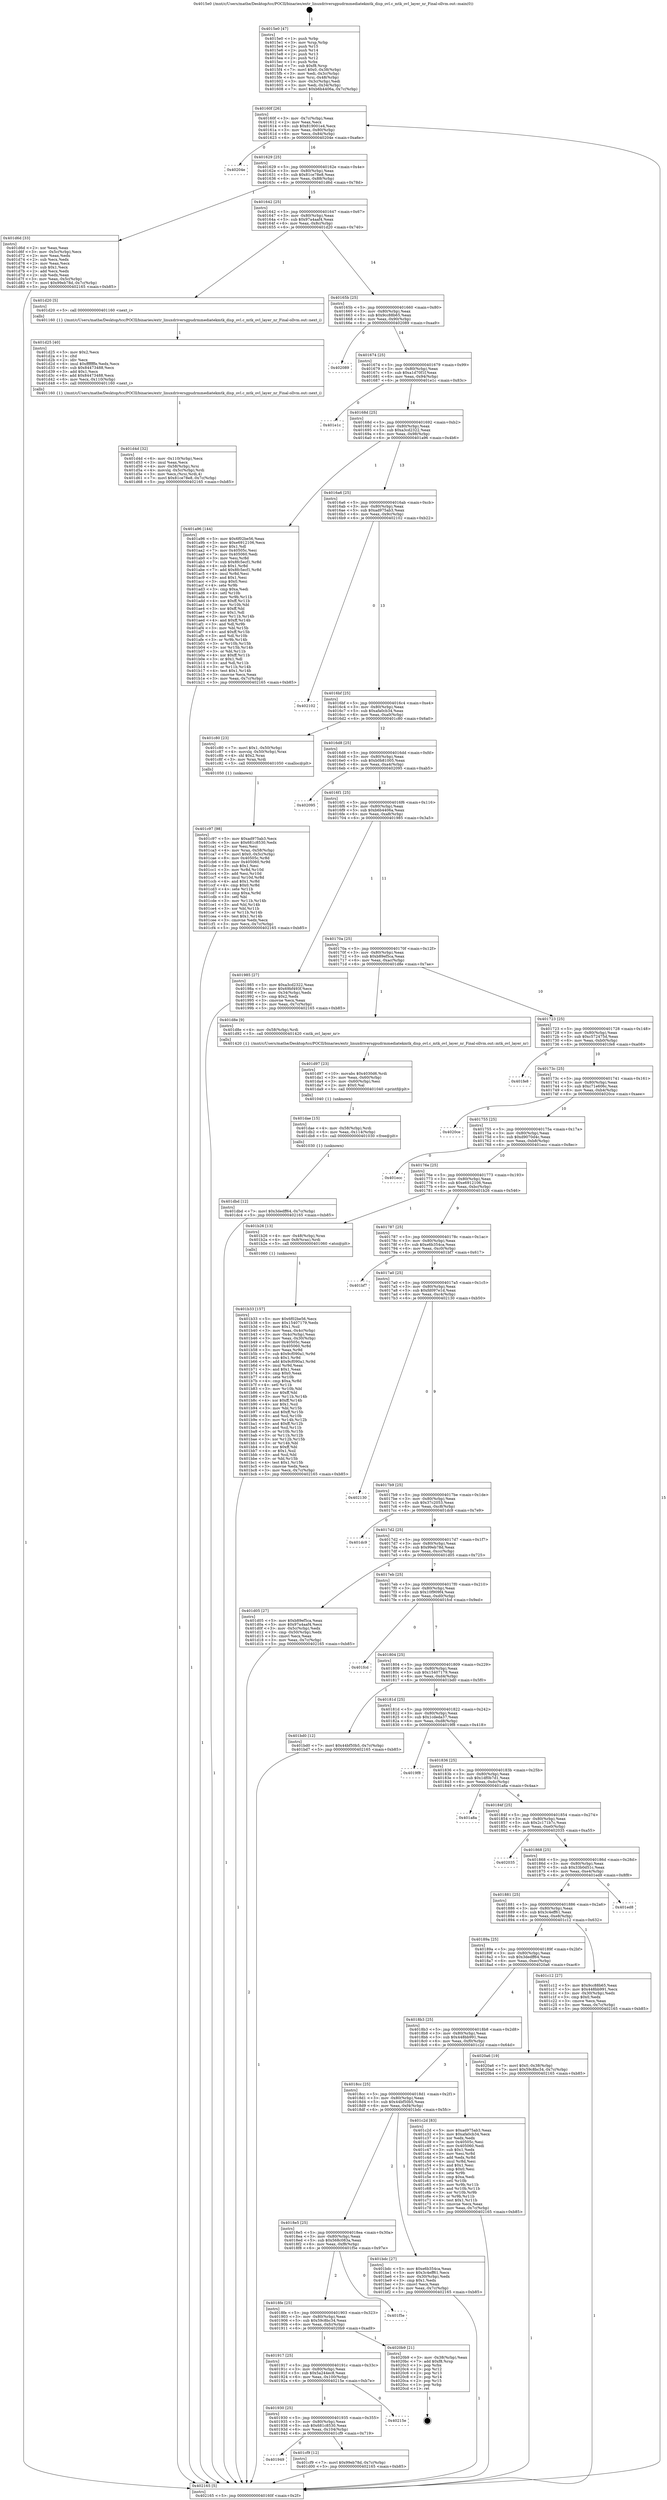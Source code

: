 digraph "0x4015e0" {
  label = "0x4015e0 (/mnt/c/Users/mathe/Desktop/tcc/POCII/binaries/extr_linuxdriversgpudrmmediatekmtk_disp_ovl.c_mtk_ovl_layer_nr_Final-ollvm.out::main(0))"
  labelloc = "t"
  node[shape=record]

  Entry [label="",width=0.3,height=0.3,shape=circle,fillcolor=black,style=filled]
  "0x40160f" [label="{
     0x40160f [26]\l
     | [instrs]\l
     &nbsp;&nbsp;0x40160f \<+3\>: mov -0x7c(%rbp),%eax\l
     &nbsp;&nbsp;0x401612 \<+2\>: mov %eax,%ecx\l
     &nbsp;&nbsp;0x401614 \<+6\>: sub $0x819001e4,%ecx\l
     &nbsp;&nbsp;0x40161a \<+3\>: mov %eax,-0x80(%rbp)\l
     &nbsp;&nbsp;0x40161d \<+6\>: mov %ecx,-0x84(%rbp)\l
     &nbsp;&nbsp;0x401623 \<+6\>: je 000000000040204e \<main+0xa6e\>\l
  }"]
  "0x40204e" [label="{
     0x40204e\l
  }", style=dashed]
  "0x401629" [label="{
     0x401629 [25]\l
     | [instrs]\l
     &nbsp;&nbsp;0x401629 \<+5\>: jmp 000000000040162e \<main+0x4e\>\l
     &nbsp;&nbsp;0x40162e \<+3\>: mov -0x80(%rbp),%eax\l
     &nbsp;&nbsp;0x401631 \<+5\>: sub $0x81ce78e8,%eax\l
     &nbsp;&nbsp;0x401636 \<+6\>: mov %eax,-0x88(%rbp)\l
     &nbsp;&nbsp;0x40163c \<+6\>: je 0000000000401d6d \<main+0x78d\>\l
  }"]
  Exit [label="",width=0.3,height=0.3,shape=circle,fillcolor=black,style=filled,peripheries=2]
  "0x401d6d" [label="{
     0x401d6d [33]\l
     | [instrs]\l
     &nbsp;&nbsp;0x401d6d \<+2\>: xor %eax,%eax\l
     &nbsp;&nbsp;0x401d6f \<+3\>: mov -0x5c(%rbp),%ecx\l
     &nbsp;&nbsp;0x401d72 \<+2\>: mov %eax,%edx\l
     &nbsp;&nbsp;0x401d74 \<+2\>: sub %ecx,%edx\l
     &nbsp;&nbsp;0x401d76 \<+2\>: mov %eax,%ecx\l
     &nbsp;&nbsp;0x401d78 \<+3\>: sub $0x1,%ecx\l
     &nbsp;&nbsp;0x401d7b \<+2\>: add %ecx,%edx\l
     &nbsp;&nbsp;0x401d7d \<+2\>: sub %edx,%eax\l
     &nbsp;&nbsp;0x401d7f \<+3\>: mov %eax,-0x5c(%rbp)\l
     &nbsp;&nbsp;0x401d82 \<+7\>: movl $0x99eb78d,-0x7c(%rbp)\l
     &nbsp;&nbsp;0x401d89 \<+5\>: jmp 0000000000402165 \<main+0xb85\>\l
  }"]
  "0x401642" [label="{
     0x401642 [25]\l
     | [instrs]\l
     &nbsp;&nbsp;0x401642 \<+5\>: jmp 0000000000401647 \<main+0x67\>\l
     &nbsp;&nbsp;0x401647 \<+3\>: mov -0x80(%rbp),%eax\l
     &nbsp;&nbsp;0x40164a \<+5\>: sub $0x97a4aaf4,%eax\l
     &nbsp;&nbsp;0x40164f \<+6\>: mov %eax,-0x8c(%rbp)\l
     &nbsp;&nbsp;0x401655 \<+6\>: je 0000000000401d20 \<main+0x740\>\l
  }"]
  "0x401dbd" [label="{
     0x401dbd [12]\l
     | [instrs]\l
     &nbsp;&nbsp;0x401dbd \<+7\>: movl $0x3dedff64,-0x7c(%rbp)\l
     &nbsp;&nbsp;0x401dc4 \<+5\>: jmp 0000000000402165 \<main+0xb85\>\l
  }"]
  "0x401d20" [label="{
     0x401d20 [5]\l
     | [instrs]\l
     &nbsp;&nbsp;0x401d20 \<+5\>: call 0000000000401160 \<next_i\>\l
     | [calls]\l
     &nbsp;&nbsp;0x401160 \{1\} (/mnt/c/Users/mathe/Desktop/tcc/POCII/binaries/extr_linuxdriversgpudrmmediatekmtk_disp_ovl.c_mtk_ovl_layer_nr_Final-ollvm.out::next_i)\l
  }"]
  "0x40165b" [label="{
     0x40165b [25]\l
     | [instrs]\l
     &nbsp;&nbsp;0x40165b \<+5\>: jmp 0000000000401660 \<main+0x80\>\l
     &nbsp;&nbsp;0x401660 \<+3\>: mov -0x80(%rbp),%eax\l
     &nbsp;&nbsp;0x401663 \<+5\>: sub $0x9cc88b65,%eax\l
     &nbsp;&nbsp;0x401668 \<+6\>: mov %eax,-0x90(%rbp)\l
     &nbsp;&nbsp;0x40166e \<+6\>: je 0000000000402089 \<main+0xaa9\>\l
  }"]
  "0x401dae" [label="{
     0x401dae [15]\l
     | [instrs]\l
     &nbsp;&nbsp;0x401dae \<+4\>: mov -0x58(%rbp),%rdi\l
     &nbsp;&nbsp;0x401db2 \<+6\>: mov %eax,-0x114(%rbp)\l
     &nbsp;&nbsp;0x401db8 \<+5\>: call 0000000000401030 \<free@plt\>\l
     | [calls]\l
     &nbsp;&nbsp;0x401030 \{1\} (unknown)\l
  }"]
  "0x402089" [label="{
     0x402089\l
  }", style=dashed]
  "0x401674" [label="{
     0x401674 [25]\l
     | [instrs]\l
     &nbsp;&nbsp;0x401674 \<+5\>: jmp 0000000000401679 \<main+0x99\>\l
     &nbsp;&nbsp;0x401679 \<+3\>: mov -0x80(%rbp),%eax\l
     &nbsp;&nbsp;0x40167c \<+5\>: sub $0xa1d70f1f,%eax\l
     &nbsp;&nbsp;0x401681 \<+6\>: mov %eax,-0x94(%rbp)\l
     &nbsp;&nbsp;0x401687 \<+6\>: je 0000000000401e1c \<main+0x83c\>\l
  }"]
  "0x401d97" [label="{
     0x401d97 [23]\l
     | [instrs]\l
     &nbsp;&nbsp;0x401d97 \<+10\>: movabs $0x4030d6,%rdi\l
     &nbsp;&nbsp;0x401da1 \<+3\>: mov %eax,-0x60(%rbp)\l
     &nbsp;&nbsp;0x401da4 \<+3\>: mov -0x60(%rbp),%esi\l
     &nbsp;&nbsp;0x401da7 \<+2\>: mov $0x0,%al\l
     &nbsp;&nbsp;0x401da9 \<+5\>: call 0000000000401040 \<printf@plt\>\l
     | [calls]\l
     &nbsp;&nbsp;0x401040 \{1\} (unknown)\l
  }"]
  "0x401e1c" [label="{
     0x401e1c\l
  }", style=dashed]
  "0x40168d" [label="{
     0x40168d [25]\l
     | [instrs]\l
     &nbsp;&nbsp;0x40168d \<+5\>: jmp 0000000000401692 \<main+0xb2\>\l
     &nbsp;&nbsp;0x401692 \<+3\>: mov -0x80(%rbp),%eax\l
     &nbsp;&nbsp;0x401695 \<+5\>: sub $0xa3cd2322,%eax\l
     &nbsp;&nbsp;0x40169a \<+6\>: mov %eax,-0x98(%rbp)\l
     &nbsp;&nbsp;0x4016a0 \<+6\>: je 0000000000401a96 \<main+0x4b6\>\l
  }"]
  "0x401d4d" [label="{
     0x401d4d [32]\l
     | [instrs]\l
     &nbsp;&nbsp;0x401d4d \<+6\>: mov -0x110(%rbp),%ecx\l
     &nbsp;&nbsp;0x401d53 \<+3\>: imul %eax,%ecx\l
     &nbsp;&nbsp;0x401d56 \<+4\>: mov -0x58(%rbp),%rsi\l
     &nbsp;&nbsp;0x401d5a \<+4\>: movslq -0x5c(%rbp),%rdi\l
     &nbsp;&nbsp;0x401d5e \<+3\>: mov %ecx,(%rsi,%rdi,4)\l
     &nbsp;&nbsp;0x401d61 \<+7\>: movl $0x81ce78e8,-0x7c(%rbp)\l
     &nbsp;&nbsp;0x401d68 \<+5\>: jmp 0000000000402165 \<main+0xb85\>\l
  }"]
  "0x401a96" [label="{
     0x401a96 [144]\l
     | [instrs]\l
     &nbsp;&nbsp;0x401a96 \<+5\>: mov $0x6f02be56,%eax\l
     &nbsp;&nbsp;0x401a9b \<+5\>: mov $0xe6912106,%ecx\l
     &nbsp;&nbsp;0x401aa0 \<+2\>: mov $0x1,%dl\l
     &nbsp;&nbsp;0x401aa2 \<+7\>: mov 0x40505c,%esi\l
     &nbsp;&nbsp;0x401aa9 \<+7\>: mov 0x405060,%edi\l
     &nbsp;&nbsp;0x401ab0 \<+3\>: mov %esi,%r8d\l
     &nbsp;&nbsp;0x401ab3 \<+7\>: sub $0x8fc5ecf1,%r8d\l
     &nbsp;&nbsp;0x401aba \<+4\>: sub $0x1,%r8d\l
     &nbsp;&nbsp;0x401abe \<+7\>: add $0x8fc5ecf1,%r8d\l
     &nbsp;&nbsp;0x401ac5 \<+4\>: imul %r8d,%esi\l
     &nbsp;&nbsp;0x401ac9 \<+3\>: and $0x1,%esi\l
     &nbsp;&nbsp;0x401acc \<+3\>: cmp $0x0,%esi\l
     &nbsp;&nbsp;0x401acf \<+4\>: sete %r9b\l
     &nbsp;&nbsp;0x401ad3 \<+3\>: cmp $0xa,%edi\l
     &nbsp;&nbsp;0x401ad6 \<+4\>: setl %r10b\l
     &nbsp;&nbsp;0x401ada \<+3\>: mov %r9b,%r11b\l
     &nbsp;&nbsp;0x401add \<+4\>: xor $0xff,%r11b\l
     &nbsp;&nbsp;0x401ae1 \<+3\>: mov %r10b,%bl\l
     &nbsp;&nbsp;0x401ae4 \<+3\>: xor $0xff,%bl\l
     &nbsp;&nbsp;0x401ae7 \<+3\>: xor $0x1,%dl\l
     &nbsp;&nbsp;0x401aea \<+3\>: mov %r11b,%r14b\l
     &nbsp;&nbsp;0x401aed \<+4\>: and $0xff,%r14b\l
     &nbsp;&nbsp;0x401af1 \<+3\>: and %dl,%r9b\l
     &nbsp;&nbsp;0x401af4 \<+3\>: mov %bl,%r15b\l
     &nbsp;&nbsp;0x401af7 \<+4\>: and $0xff,%r15b\l
     &nbsp;&nbsp;0x401afb \<+3\>: and %dl,%r10b\l
     &nbsp;&nbsp;0x401afe \<+3\>: or %r9b,%r14b\l
     &nbsp;&nbsp;0x401b01 \<+3\>: or %r10b,%r15b\l
     &nbsp;&nbsp;0x401b04 \<+3\>: xor %r15b,%r14b\l
     &nbsp;&nbsp;0x401b07 \<+3\>: or %bl,%r11b\l
     &nbsp;&nbsp;0x401b0a \<+4\>: xor $0xff,%r11b\l
     &nbsp;&nbsp;0x401b0e \<+3\>: or $0x1,%dl\l
     &nbsp;&nbsp;0x401b11 \<+3\>: and %dl,%r11b\l
     &nbsp;&nbsp;0x401b14 \<+3\>: or %r11b,%r14b\l
     &nbsp;&nbsp;0x401b17 \<+4\>: test $0x1,%r14b\l
     &nbsp;&nbsp;0x401b1b \<+3\>: cmovne %ecx,%eax\l
     &nbsp;&nbsp;0x401b1e \<+3\>: mov %eax,-0x7c(%rbp)\l
     &nbsp;&nbsp;0x401b21 \<+5\>: jmp 0000000000402165 \<main+0xb85\>\l
  }"]
  "0x4016a6" [label="{
     0x4016a6 [25]\l
     | [instrs]\l
     &nbsp;&nbsp;0x4016a6 \<+5\>: jmp 00000000004016ab \<main+0xcb\>\l
     &nbsp;&nbsp;0x4016ab \<+3\>: mov -0x80(%rbp),%eax\l
     &nbsp;&nbsp;0x4016ae \<+5\>: sub $0xad975ab3,%eax\l
     &nbsp;&nbsp;0x4016b3 \<+6\>: mov %eax,-0x9c(%rbp)\l
     &nbsp;&nbsp;0x4016b9 \<+6\>: je 0000000000402102 \<main+0xb22\>\l
  }"]
  "0x401d25" [label="{
     0x401d25 [40]\l
     | [instrs]\l
     &nbsp;&nbsp;0x401d25 \<+5\>: mov $0x2,%ecx\l
     &nbsp;&nbsp;0x401d2a \<+1\>: cltd\l
     &nbsp;&nbsp;0x401d2b \<+2\>: idiv %ecx\l
     &nbsp;&nbsp;0x401d2d \<+6\>: imul $0xfffffffe,%edx,%ecx\l
     &nbsp;&nbsp;0x401d33 \<+6\>: sub $0x84473488,%ecx\l
     &nbsp;&nbsp;0x401d39 \<+3\>: add $0x1,%ecx\l
     &nbsp;&nbsp;0x401d3c \<+6\>: add $0x84473488,%ecx\l
     &nbsp;&nbsp;0x401d42 \<+6\>: mov %ecx,-0x110(%rbp)\l
     &nbsp;&nbsp;0x401d48 \<+5\>: call 0000000000401160 \<next_i\>\l
     | [calls]\l
     &nbsp;&nbsp;0x401160 \{1\} (/mnt/c/Users/mathe/Desktop/tcc/POCII/binaries/extr_linuxdriversgpudrmmediatekmtk_disp_ovl.c_mtk_ovl_layer_nr_Final-ollvm.out::next_i)\l
  }"]
  "0x402102" [label="{
     0x402102\l
  }", style=dashed]
  "0x4016bf" [label="{
     0x4016bf [25]\l
     | [instrs]\l
     &nbsp;&nbsp;0x4016bf \<+5\>: jmp 00000000004016c4 \<main+0xe4\>\l
     &nbsp;&nbsp;0x4016c4 \<+3\>: mov -0x80(%rbp),%eax\l
     &nbsp;&nbsp;0x4016c7 \<+5\>: sub $0xafa0cb34,%eax\l
     &nbsp;&nbsp;0x4016cc \<+6\>: mov %eax,-0xa0(%rbp)\l
     &nbsp;&nbsp;0x4016d2 \<+6\>: je 0000000000401c80 \<main+0x6a0\>\l
  }"]
  "0x401949" [label="{
     0x401949\l
  }", style=dashed]
  "0x401c80" [label="{
     0x401c80 [23]\l
     | [instrs]\l
     &nbsp;&nbsp;0x401c80 \<+7\>: movl $0x1,-0x50(%rbp)\l
     &nbsp;&nbsp;0x401c87 \<+4\>: movslq -0x50(%rbp),%rax\l
     &nbsp;&nbsp;0x401c8b \<+4\>: shl $0x2,%rax\l
     &nbsp;&nbsp;0x401c8f \<+3\>: mov %rax,%rdi\l
     &nbsp;&nbsp;0x401c92 \<+5\>: call 0000000000401050 \<malloc@plt\>\l
     | [calls]\l
     &nbsp;&nbsp;0x401050 \{1\} (unknown)\l
  }"]
  "0x4016d8" [label="{
     0x4016d8 [25]\l
     | [instrs]\l
     &nbsp;&nbsp;0x4016d8 \<+5\>: jmp 00000000004016dd \<main+0xfd\>\l
     &nbsp;&nbsp;0x4016dd \<+3\>: mov -0x80(%rbp),%eax\l
     &nbsp;&nbsp;0x4016e0 \<+5\>: sub $0xb0b81005,%eax\l
     &nbsp;&nbsp;0x4016e5 \<+6\>: mov %eax,-0xa4(%rbp)\l
     &nbsp;&nbsp;0x4016eb \<+6\>: je 0000000000402095 \<main+0xab5\>\l
  }"]
  "0x401cf9" [label="{
     0x401cf9 [12]\l
     | [instrs]\l
     &nbsp;&nbsp;0x401cf9 \<+7\>: movl $0x99eb78d,-0x7c(%rbp)\l
     &nbsp;&nbsp;0x401d00 \<+5\>: jmp 0000000000402165 \<main+0xb85\>\l
  }"]
  "0x402095" [label="{
     0x402095\l
  }", style=dashed]
  "0x4016f1" [label="{
     0x4016f1 [25]\l
     | [instrs]\l
     &nbsp;&nbsp;0x4016f1 \<+5\>: jmp 00000000004016f6 \<main+0x116\>\l
     &nbsp;&nbsp;0x4016f6 \<+3\>: mov -0x80(%rbp),%eax\l
     &nbsp;&nbsp;0x4016f9 \<+5\>: sub $0xb6b4406a,%eax\l
     &nbsp;&nbsp;0x4016fe \<+6\>: mov %eax,-0xa8(%rbp)\l
     &nbsp;&nbsp;0x401704 \<+6\>: je 0000000000401985 \<main+0x3a5\>\l
  }"]
  "0x401930" [label="{
     0x401930 [25]\l
     | [instrs]\l
     &nbsp;&nbsp;0x401930 \<+5\>: jmp 0000000000401935 \<main+0x355\>\l
     &nbsp;&nbsp;0x401935 \<+3\>: mov -0x80(%rbp),%eax\l
     &nbsp;&nbsp;0x401938 \<+5\>: sub $0x681c8530,%eax\l
     &nbsp;&nbsp;0x40193d \<+6\>: mov %eax,-0x104(%rbp)\l
     &nbsp;&nbsp;0x401943 \<+6\>: je 0000000000401cf9 \<main+0x719\>\l
  }"]
  "0x401985" [label="{
     0x401985 [27]\l
     | [instrs]\l
     &nbsp;&nbsp;0x401985 \<+5\>: mov $0xa3cd2322,%eax\l
     &nbsp;&nbsp;0x40198a \<+5\>: mov $0x69bf493f,%ecx\l
     &nbsp;&nbsp;0x40198f \<+3\>: mov -0x34(%rbp),%edx\l
     &nbsp;&nbsp;0x401992 \<+3\>: cmp $0x2,%edx\l
     &nbsp;&nbsp;0x401995 \<+3\>: cmovne %ecx,%eax\l
     &nbsp;&nbsp;0x401998 \<+3\>: mov %eax,-0x7c(%rbp)\l
     &nbsp;&nbsp;0x40199b \<+5\>: jmp 0000000000402165 \<main+0xb85\>\l
  }"]
  "0x40170a" [label="{
     0x40170a [25]\l
     | [instrs]\l
     &nbsp;&nbsp;0x40170a \<+5\>: jmp 000000000040170f \<main+0x12f\>\l
     &nbsp;&nbsp;0x40170f \<+3\>: mov -0x80(%rbp),%eax\l
     &nbsp;&nbsp;0x401712 \<+5\>: sub $0xb89ef5ca,%eax\l
     &nbsp;&nbsp;0x401717 \<+6\>: mov %eax,-0xac(%rbp)\l
     &nbsp;&nbsp;0x40171d \<+6\>: je 0000000000401d8e \<main+0x7ae\>\l
  }"]
  "0x402165" [label="{
     0x402165 [5]\l
     | [instrs]\l
     &nbsp;&nbsp;0x402165 \<+5\>: jmp 000000000040160f \<main+0x2f\>\l
  }"]
  "0x4015e0" [label="{
     0x4015e0 [47]\l
     | [instrs]\l
     &nbsp;&nbsp;0x4015e0 \<+1\>: push %rbp\l
     &nbsp;&nbsp;0x4015e1 \<+3\>: mov %rsp,%rbp\l
     &nbsp;&nbsp;0x4015e4 \<+2\>: push %r15\l
     &nbsp;&nbsp;0x4015e6 \<+2\>: push %r14\l
     &nbsp;&nbsp;0x4015e8 \<+2\>: push %r13\l
     &nbsp;&nbsp;0x4015ea \<+2\>: push %r12\l
     &nbsp;&nbsp;0x4015ec \<+1\>: push %rbx\l
     &nbsp;&nbsp;0x4015ed \<+7\>: sub $0xf8,%rsp\l
     &nbsp;&nbsp;0x4015f4 \<+7\>: movl $0x0,-0x38(%rbp)\l
     &nbsp;&nbsp;0x4015fb \<+3\>: mov %edi,-0x3c(%rbp)\l
     &nbsp;&nbsp;0x4015fe \<+4\>: mov %rsi,-0x48(%rbp)\l
     &nbsp;&nbsp;0x401602 \<+3\>: mov -0x3c(%rbp),%edi\l
     &nbsp;&nbsp;0x401605 \<+3\>: mov %edi,-0x34(%rbp)\l
     &nbsp;&nbsp;0x401608 \<+7\>: movl $0xb6b4406a,-0x7c(%rbp)\l
  }"]
  "0x40215e" [label="{
     0x40215e\l
  }", style=dashed]
  "0x401d8e" [label="{
     0x401d8e [9]\l
     | [instrs]\l
     &nbsp;&nbsp;0x401d8e \<+4\>: mov -0x58(%rbp),%rdi\l
     &nbsp;&nbsp;0x401d92 \<+5\>: call 0000000000401420 \<mtk_ovl_layer_nr\>\l
     | [calls]\l
     &nbsp;&nbsp;0x401420 \{1\} (/mnt/c/Users/mathe/Desktop/tcc/POCII/binaries/extr_linuxdriversgpudrmmediatekmtk_disp_ovl.c_mtk_ovl_layer_nr_Final-ollvm.out::mtk_ovl_layer_nr)\l
  }"]
  "0x401723" [label="{
     0x401723 [25]\l
     | [instrs]\l
     &nbsp;&nbsp;0x401723 \<+5\>: jmp 0000000000401728 \<main+0x148\>\l
     &nbsp;&nbsp;0x401728 \<+3\>: mov -0x80(%rbp),%eax\l
     &nbsp;&nbsp;0x40172b \<+5\>: sub $0xc572475d,%eax\l
     &nbsp;&nbsp;0x401730 \<+6\>: mov %eax,-0xb0(%rbp)\l
     &nbsp;&nbsp;0x401736 \<+6\>: je 0000000000401fe8 \<main+0xa08\>\l
  }"]
  "0x401917" [label="{
     0x401917 [25]\l
     | [instrs]\l
     &nbsp;&nbsp;0x401917 \<+5\>: jmp 000000000040191c \<main+0x33c\>\l
     &nbsp;&nbsp;0x40191c \<+3\>: mov -0x80(%rbp),%eax\l
     &nbsp;&nbsp;0x40191f \<+5\>: sub $0x5a244ec8,%eax\l
     &nbsp;&nbsp;0x401924 \<+6\>: mov %eax,-0x100(%rbp)\l
     &nbsp;&nbsp;0x40192a \<+6\>: je 000000000040215e \<main+0xb7e\>\l
  }"]
  "0x401fe8" [label="{
     0x401fe8\l
  }", style=dashed]
  "0x40173c" [label="{
     0x40173c [25]\l
     | [instrs]\l
     &nbsp;&nbsp;0x40173c \<+5\>: jmp 0000000000401741 \<main+0x161\>\l
     &nbsp;&nbsp;0x401741 \<+3\>: mov -0x80(%rbp),%eax\l
     &nbsp;&nbsp;0x401744 \<+5\>: sub $0xc71e606c,%eax\l
     &nbsp;&nbsp;0x401749 \<+6\>: mov %eax,-0xb4(%rbp)\l
     &nbsp;&nbsp;0x40174f \<+6\>: je 00000000004020ce \<main+0xaee\>\l
  }"]
  "0x4020b9" [label="{
     0x4020b9 [21]\l
     | [instrs]\l
     &nbsp;&nbsp;0x4020b9 \<+3\>: mov -0x38(%rbp),%eax\l
     &nbsp;&nbsp;0x4020bc \<+7\>: add $0xf8,%rsp\l
     &nbsp;&nbsp;0x4020c3 \<+1\>: pop %rbx\l
     &nbsp;&nbsp;0x4020c4 \<+2\>: pop %r12\l
     &nbsp;&nbsp;0x4020c6 \<+2\>: pop %r13\l
     &nbsp;&nbsp;0x4020c8 \<+2\>: pop %r14\l
     &nbsp;&nbsp;0x4020ca \<+2\>: pop %r15\l
     &nbsp;&nbsp;0x4020cc \<+1\>: pop %rbp\l
     &nbsp;&nbsp;0x4020cd \<+1\>: ret\l
  }"]
  "0x4020ce" [label="{
     0x4020ce\l
  }", style=dashed]
  "0x401755" [label="{
     0x401755 [25]\l
     | [instrs]\l
     &nbsp;&nbsp;0x401755 \<+5\>: jmp 000000000040175a \<main+0x17a\>\l
     &nbsp;&nbsp;0x40175a \<+3\>: mov -0x80(%rbp),%eax\l
     &nbsp;&nbsp;0x40175d \<+5\>: sub $0xd9070d4c,%eax\l
     &nbsp;&nbsp;0x401762 \<+6\>: mov %eax,-0xb8(%rbp)\l
     &nbsp;&nbsp;0x401768 \<+6\>: je 0000000000401ecc \<main+0x8ec\>\l
  }"]
  "0x4018fe" [label="{
     0x4018fe [25]\l
     | [instrs]\l
     &nbsp;&nbsp;0x4018fe \<+5\>: jmp 0000000000401903 \<main+0x323\>\l
     &nbsp;&nbsp;0x401903 \<+3\>: mov -0x80(%rbp),%eax\l
     &nbsp;&nbsp;0x401906 \<+5\>: sub $0x59c8bc34,%eax\l
     &nbsp;&nbsp;0x40190b \<+6\>: mov %eax,-0xfc(%rbp)\l
     &nbsp;&nbsp;0x401911 \<+6\>: je 00000000004020b9 \<main+0xad9\>\l
  }"]
  "0x401ecc" [label="{
     0x401ecc\l
  }", style=dashed]
  "0x40176e" [label="{
     0x40176e [25]\l
     | [instrs]\l
     &nbsp;&nbsp;0x40176e \<+5\>: jmp 0000000000401773 \<main+0x193\>\l
     &nbsp;&nbsp;0x401773 \<+3\>: mov -0x80(%rbp),%eax\l
     &nbsp;&nbsp;0x401776 \<+5\>: sub $0xe6912106,%eax\l
     &nbsp;&nbsp;0x40177b \<+6\>: mov %eax,-0xbc(%rbp)\l
     &nbsp;&nbsp;0x401781 \<+6\>: je 0000000000401b26 \<main+0x546\>\l
  }"]
  "0x401f5e" [label="{
     0x401f5e\l
  }", style=dashed]
  "0x401b26" [label="{
     0x401b26 [13]\l
     | [instrs]\l
     &nbsp;&nbsp;0x401b26 \<+4\>: mov -0x48(%rbp),%rax\l
     &nbsp;&nbsp;0x401b2a \<+4\>: mov 0x8(%rax),%rdi\l
     &nbsp;&nbsp;0x401b2e \<+5\>: call 0000000000401060 \<atoi@plt\>\l
     | [calls]\l
     &nbsp;&nbsp;0x401060 \{1\} (unknown)\l
  }"]
  "0x401787" [label="{
     0x401787 [25]\l
     | [instrs]\l
     &nbsp;&nbsp;0x401787 \<+5\>: jmp 000000000040178c \<main+0x1ac\>\l
     &nbsp;&nbsp;0x40178c \<+3\>: mov -0x80(%rbp),%eax\l
     &nbsp;&nbsp;0x40178f \<+5\>: sub $0xe6b354ca,%eax\l
     &nbsp;&nbsp;0x401794 \<+6\>: mov %eax,-0xc0(%rbp)\l
     &nbsp;&nbsp;0x40179a \<+6\>: je 0000000000401bf7 \<main+0x617\>\l
  }"]
  "0x401b33" [label="{
     0x401b33 [157]\l
     | [instrs]\l
     &nbsp;&nbsp;0x401b33 \<+5\>: mov $0x6f02be56,%ecx\l
     &nbsp;&nbsp;0x401b38 \<+5\>: mov $0x15407179,%edx\l
     &nbsp;&nbsp;0x401b3d \<+3\>: mov $0x1,%sil\l
     &nbsp;&nbsp;0x401b40 \<+3\>: mov %eax,-0x4c(%rbp)\l
     &nbsp;&nbsp;0x401b43 \<+3\>: mov -0x4c(%rbp),%eax\l
     &nbsp;&nbsp;0x401b46 \<+3\>: mov %eax,-0x30(%rbp)\l
     &nbsp;&nbsp;0x401b49 \<+7\>: mov 0x40505c,%eax\l
     &nbsp;&nbsp;0x401b50 \<+8\>: mov 0x405060,%r8d\l
     &nbsp;&nbsp;0x401b58 \<+3\>: mov %eax,%r9d\l
     &nbsp;&nbsp;0x401b5b \<+7\>: sub $0x9cf090a1,%r9d\l
     &nbsp;&nbsp;0x401b62 \<+4\>: sub $0x1,%r9d\l
     &nbsp;&nbsp;0x401b66 \<+7\>: add $0x9cf090a1,%r9d\l
     &nbsp;&nbsp;0x401b6d \<+4\>: imul %r9d,%eax\l
     &nbsp;&nbsp;0x401b71 \<+3\>: and $0x1,%eax\l
     &nbsp;&nbsp;0x401b74 \<+3\>: cmp $0x0,%eax\l
     &nbsp;&nbsp;0x401b77 \<+4\>: sete %r10b\l
     &nbsp;&nbsp;0x401b7b \<+4\>: cmp $0xa,%r8d\l
     &nbsp;&nbsp;0x401b7f \<+4\>: setl %r11b\l
     &nbsp;&nbsp;0x401b83 \<+3\>: mov %r10b,%bl\l
     &nbsp;&nbsp;0x401b86 \<+3\>: xor $0xff,%bl\l
     &nbsp;&nbsp;0x401b89 \<+3\>: mov %r11b,%r14b\l
     &nbsp;&nbsp;0x401b8c \<+4\>: xor $0xff,%r14b\l
     &nbsp;&nbsp;0x401b90 \<+4\>: xor $0x1,%sil\l
     &nbsp;&nbsp;0x401b94 \<+3\>: mov %bl,%r15b\l
     &nbsp;&nbsp;0x401b97 \<+4\>: and $0xff,%r15b\l
     &nbsp;&nbsp;0x401b9b \<+3\>: and %sil,%r10b\l
     &nbsp;&nbsp;0x401b9e \<+3\>: mov %r14b,%r12b\l
     &nbsp;&nbsp;0x401ba1 \<+4\>: and $0xff,%r12b\l
     &nbsp;&nbsp;0x401ba5 \<+3\>: and %sil,%r11b\l
     &nbsp;&nbsp;0x401ba8 \<+3\>: or %r10b,%r15b\l
     &nbsp;&nbsp;0x401bab \<+3\>: or %r11b,%r12b\l
     &nbsp;&nbsp;0x401bae \<+3\>: xor %r12b,%r15b\l
     &nbsp;&nbsp;0x401bb1 \<+3\>: or %r14b,%bl\l
     &nbsp;&nbsp;0x401bb4 \<+3\>: xor $0xff,%bl\l
     &nbsp;&nbsp;0x401bb7 \<+4\>: or $0x1,%sil\l
     &nbsp;&nbsp;0x401bbb \<+3\>: and %sil,%bl\l
     &nbsp;&nbsp;0x401bbe \<+3\>: or %bl,%r15b\l
     &nbsp;&nbsp;0x401bc1 \<+4\>: test $0x1,%r15b\l
     &nbsp;&nbsp;0x401bc5 \<+3\>: cmovne %edx,%ecx\l
     &nbsp;&nbsp;0x401bc8 \<+3\>: mov %ecx,-0x7c(%rbp)\l
     &nbsp;&nbsp;0x401bcb \<+5\>: jmp 0000000000402165 \<main+0xb85\>\l
  }"]
  "0x401c97" [label="{
     0x401c97 [98]\l
     | [instrs]\l
     &nbsp;&nbsp;0x401c97 \<+5\>: mov $0xad975ab3,%ecx\l
     &nbsp;&nbsp;0x401c9c \<+5\>: mov $0x681c8530,%edx\l
     &nbsp;&nbsp;0x401ca1 \<+2\>: xor %esi,%esi\l
     &nbsp;&nbsp;0x401ca3 \<+4\>: mov %rax,-0x58(%rbp)\l
     &nbsp;&nbsp;0x401ca7 \<+7\>: movl $0x0,-0x5c(%rbp)\l
     &nbsp;&nbsp;0x401cae \<+8\>: mov 0x40505c,%r8d\l
     &nbsp;&nbsp;0x401cb6 \<+8\>: mov 0x405060,%r9d\l
     &nbsp;&nbsp;0x401cbe \<+3\>: sub $0x1,%esi\l
     &nbsp;&nbsp;0x401cc1 \<+3\>: mov %r8d,%r10d\l
     &nbsp;&nbsp;0x401cc4 \<+3\>: add %esi,%r10d\l
     &nbsp;&nbsp;0x401cc7 \<+4\>: imul %r10d,%r8d\l
     &nbsp;&nbsp;0x401ccb \<+4\>: and $0x1,%r8d\l
     &nbsp;&nbsp;0x401ccf \<+4\>: cmp $0x0,%r8d\l
     &nbsp;&nbsp;0x401cd3 \<+4\>: sete %r11b\l
     &nbsp;&nbsp;0x401cd7 \<+4\>: cmp $0xa,%r9d\l
     &nbsp;&nbsp;0x401cdb \<+3\>: setl %bl\l
     &nbsp;&nbsp;0x401cde \<+3\>: mov %r11b,%r14b\l
     &nbsp;&nbsp;0x401ce1 \<+3\>: and %bl,%r14b\l
     &nbsp;&nbsp;0x401ce4 \<+3\>: xor %bl,%r11b\l
     &nbsp;&nbsp;0x401ce7 \<+3\>: or %r11b,%r14b\l
     &nbsp;&nbsp;0x401cea \<+4\>: test $0x1,%r14b\l
     &nbsp;&nbsp;0x401cee \<+3\>: cmovne %edx,%ecx\l
     &nbsp;&nbsp;0x401cf1 \<+3\>: mov %ecx,-0x7c(%rbp)\l
     &nbsp;&nbsp;0x401cf4 \<+5\>: jmp 0000000000402165 \<main+0xb85\>\l
  }"]
  "0x401bf7" [label="{
     0x401bf7\l
  }", style=dashed]
  "0x4017a0" [label="{
     0x4017a0 [25]\l
     | [instrs]\l
     &nbsp;&nbsp;0x4017a0 \<+5\>: jmp 00000000004017a5 \<main+0x1c5\>\l
     &nbsp;&nbsp;0x4017a5 \<+3\>: mov -0x80(%rbp),%eax\l
     &nbsp;&nbsp;0x4017a8 \<+5\>: sub $0xfd097e1d,%eax\l
     &nbsp;&nbsp;0x4017ad \<+6\>: mov %eax,-0xc4(%rbp)\l
     &nbsp;&nbsp;0x4017b3 \<+6\>: je 0000000000402130 \<main+0xb50\>\l
  }"]
  "0x4018e5" [label="{
     0x4018e5 [25]\l
     | [instrs]\l
     &nbsp;&nbsp;0x4018e5 \<+5\>: jmp 00000000004018ea \<main+0x30a\>\l
     &nbsp;&nbsp;0x4018ea \<+3\>: mov -0x80(%rbp),%eax\l
     &nbsp;&nbsp;0x4018ed \<+5\>: sub $0x568c083a,%eax\l
     &nbsp;&nbsp;0x4018f2 \<+6\>: mov %eax,-0xf8(%rbp)\l
     &nbsp;&nbsp;0x4018f8 \<+6\>: je 0000000000401f5e \<main+0x97e\>\l
  }"]
  "0x402130" [label="{
     0x402130\l
  }", style=dashed]
  "0x4017b9" [label="{
     0x4017b9 [25]\l
     | [instrs]\l
     &nbsp;&nbsp;0x4017b9 \<+5\>: jmp 00000000004017be \<main+0x1de\>\l
     &nbsp;&nbsp;0x4017be \<+3\>: mov -0x80(%rbp),%eax\l
     &nbsp;&nbsp;0x4017c1 \<+5\>: sub $0x37c2053,%eax\l
     &nbsp;&nbsp;0x4017c6 \<+6\>: mov %eax,-0xc8(%rbp)\l
     &nbsp;&nbsp;0x4017cc \<+6\>: je 0000000000401dc9 \<main+0x7e9\>\l
  }"]
  "0x401bdc" [label="{
     0x401bdc [27]\l
     | [instrs]\l
     &nbsp;&nbsp;0x401bdc \<+5\>: mov $0xe6b354ca,%eax\l
     &nbsp;&nbsp;0x401be1 \<+5\>: mov $0x3c4eff61,%ecx\l
     &nbsp;&nbsp;0x401be6 \<+3\>: mov -0x30(%rbp),%edx\l
     &nbsp;&nbsp;0x401be9 \<+3\>: cmp $0x1,%edx\l
     &nbsp;&nbsp;0x401bec \<+3\>: cmovl %ecx,%eax\l
     &nbsp;&nbsp;0x401bef \<+3\>: mov %eax,-0x7c(%rbp)\l
     &nbsp;&nbsp;0x401bf2 \<+5\>: jmp 0000000000402165 \<main+0xb85\>\l
  }"]
  "0x401dc9" [label="{
     0x401dc9\l
  }", style=dashed]
  "0x4017d2" [label="{
     0x4017d2 [25]\l
     | [instrs]\l
     &nbsp;&nbsp;0x4017d2 \<+5\>: jmp 00000000004017d7 \<main+0x1f7\>\l
     &nbsp;&nbsp;0x4017d7 \<+3\>: mov -0x80(%rbp),%eax\l
     &nbsp;&nbsp;0x4017da \<+5\>: sub $0x99eb78d,%eax\l
     &nbsp;&nbsp;0x4017df \<+6\>: mov %eax,-0xcc(%rbp)\l
     &nbsp;&nbsp;0x4017e5 \<+6\>: je 0000000000401d05 \<main+0x725\>\l
  }"]
  "0x4018cc" [label="{
     0x4018cc [25]\l
     | [instrs]\l
     &nbsp;&nbsp;0x4018cc \<+5\>: jmp 00000000004018d1 \<main+0x2f1\>\l
     &nbsp;&nbsp;0x4018d1 \<+3\>: mov -0x80(%rbp),%eax\l
     &nbsp;&nbsp;0x4018d4 \<+5\>: sub $0x44bf50b5,%eax\l
     &nbsp;&nbsp;0x4018d9 \<+6\>: mov %eax,-0xf4(%rbp)\l
     &nbsp;&nbsp;0x4018df \<+6\>: je 0000000000401bdc \<main+0x5fc\>\l
  }"]
  "0x401d05" [label="{
     0x401d05 [27]\l
     | [instrs]\l
     &nbsp;&nbsp;0x401d05 \<+5\>: mov $0xb89ef5ca,%eax\l
     &nbsp;&nbsp;0x401d0a \<+5\>: mov $0x97a4aaf4,%ecx\l
     &nbsp;&nbsp;0x401d0f \<+3\>: mov -0x5c(%rbp),%edx\l
     &nbsp;&nbsp;0x401d12 \<+3\>: cmp -0x50(%rbp),%edx\l
     &nbsp;&nbsp;0x401d15 \<+3\>: cmovl %ecx,%eax\l
     &nbsp;&nbsp;0x401d18 \<+3\>: mov %eax,-0x7c(%rbp)\l
     &nbsp;&nbsp;0x401d1b \<+5\>: jmp 0000000000402165 \<main+0xb85\>\l
  }"]
  "0x4017eb" [label="{
     0x4017eb [25]\l
     | [instrs]\l
     &nbsp;&nbsp;0x4017eb \<+5\>: jmp 00000000004017f0 \<main+0x210\>\l
     &nbsp;&nbsp;0x4017f0 \<+3\>: mov -0x80(%rbp),%eax\l
     &nbsp;&nbsp;0x4017f3 \<+5\>: sub $0x10f909f4,%eax\l
     &nbsp;&nbsp;0x4017f8 \<+6\>: mov %eax,-0xd0(%rbp)\l
     &nbsp;&nbsp;0x4017fe \<+6\>: je 0000000000401fcd \<main+0x9ed\>\l
  }"]
  "0x401c2d" [label="{
     0x401c2d [83]\l
     | [instrs]\l
     &nbsp;&nbsp;0x401c2d \<+5\>: mov $0xad975ab3,%eax\l
     &nbsp;&nbsp;0x401c32 \<+5\>: mov $0xafa0cb34,%ecx\l
     &nbsp;&nbsp;0x401c37 \<+2\>: xor %edx,%edx\l
     &nbsp;&nbsp;0x401c39 \<+7\>: mov 0x40505c,%esi\l
     &nbsp;&nbsp;0x401c40 \<+7\>: mov 0x405060,%edi\l
     &nbsp;&nbsp;0x401c47 \<+3\>: sub $0x1,%edx\l
     &nbsp;&nbsp;0x401c4a \<+3\>: mov %esi,%r8d\l
     &nbsp;&nbsp;0x401c4d \<+3\>: add %edx,%r8d\l
     &nbsp;&nbsp;0x401c50 \<+4\>: imul %r8d,%esi\l
     &nbsp;&nbsp;0x401c54 \<+3\>: and $0x1,%esi\l
     &nbsp;&nbsp;0x401c57 \<+3\>: cmp $0x0,%esi\l
     &nbsp;&nbsp;0x401c5a \<+4\>: sete %r9b\l
     &nbsp;&nbsp;0x401c5e \<+3\>: cmp $0xa,%edi\l
     &nbsp;&nbsp;0x401c61 \<+4\>: setl %r10b\l
     &nbsp;&nbsp;0x401c65 \<+3\>: mov %r9b,%r11b\l
     &nbsp;&nbsp;0x401c68 \<+3\>: and %r10b,%r11b\l
     &nbsp;&nbsp;0x401c6b \<+3\>: xor %r10b,%r9b\l
     &nbsp;&nbsp;0x401c6e \<+3\>: or %r9b,%r11b\l
     &nbsp;&nbsp;0x401c71 \<+4\>: test $0x1,%r11b\l
     &nbsp;&nbsp;0x401c75 \<+3\>: cmovne %ecx,%eax\l
     &nbsp;&nbsp;0x401c78 \<+3\>: mov %eax,-0x7c(%rbp)\l
     &nbsp;&nbsp;0x401c7b \<+5\>: jmp 0000000000402165 \<main+0xb85\>\l
  }"]
  "0x401fcd" [label="{
     0x401fcd\l
  }", style=dashed]
  "0x401804" [label="{
     0x401804 [25]\l
     | [instrs]\l
     &nbsp;&nbsp;0x401804 \<+5\>: jmp 0000000000401809 \<main+0x229\>\l
     &nbsp;&nbsp;0x401809 \<+3\>: mov -0x80(%rbp),%eax\l
     &nbsp;&nbsp;0x40180c \<+5\>: sub $0x15407179,%eax\l
     &nbsp;&nbsp;0x401811 \<+6\>: mov %eax,-0xd4(%rbp)\l
     &nbsp;&nbsp;0x401817 \<+6\>: je 0000000000401bd0 \<main+0x5f0\>\l
  }"]
  "0x4018b3" [label="{
     0x4018b3 [25]\l
     | [instrs]\l
     &nbsp;&nbsp;0x4018b3 \<+5\>: jmp 00000000004018b8 \<main+0x2d8\>\l
     &nbsp;&nbsp;0x4018b8 \<+3\>: mov -0x80(%rbp),%eax\l
     &nbsp;&nbsp;0x4018bb \<+5\>: sub $0x448bb991,%eax\l
     &nbsp;&nbsp;0x4018c0 \<+6\>: mov %eax,-0xf0(%rbp)\l
     &nbsp;&nbsp;0x4018c6 \<+6\>: je 0000000000401c2d \<main+0x64d\>\l
  }"]
  "0x401bd0" [label="{
     0x401bd0 [12]\l
     | [instrs]\l
     &nbsp;&nbsp;0x401bd0 \<+7\>: movl $0x44bf50b5,-0x7c(%rbp)\l
     &nbsp;&nbsp;0x401bd7 \<+5\>: jmp 0000000000402165 \<main+0xb85\>\l
  }"]
  "0x40181d" [label="{
     0x40181d [25]\l
     | [instrs]\l
     &nbsp;&nbsp;0x40181d \<+5\>: jmp 0000000000401822 \<main+0x242\>\l
     &nbsp;&nbsp;0x401822 \<+3\>: mov -0x80(%rbp),%eax\l
     &nbsp;&nbsp;0x401825 \<+5\>: sub $0x1cdeda37,%eax\l
     &nbsp;&nbsp;0x40182a \<+6\>: mov %eax,-0xd8(%rbp)\l
     &nbsp;&nbsp;0x401830 \<+6\>: je 00000000004019f8 \<main+0x418\>\l
  }"]
  "0x4020a6" [label="{
     0x4020a6 [19]\l
     | [instrs]\l
     &nbsp;&nbsp;0x4020a6 \<+7\>: movl $0x0,-0x38(%rbp)\l
     &nbsp;&nbsp;0x4020ad \<+7\>: movl $0x59c8bc34,-0x7c(%rbp)\l
     &nbsp;&nbsp;0x4020b4 \<+5\>: jmp 0000000000402165 \<main+0xb85\>\l
  }"]
  "0x4019f8" [label="{
     0x4019f8\l
  }", style=dashed]
  "0x401836" [label="{
     0x401836 [25]\l
     | [instrs]\l
     &nbsp;&nbsp;0x401836 \<+5\>: jmp 000000000040183b \<main+0x25b\>\l
     &nbsp;&nbsp;0x40183b \<+3\>: mov -0x80(%rbp),%eax\l
     &nbsp;&nbsp;0x40183e \<+5\>: sub $0x1df0b7d1,%eax\l
     &nbsp;&nbsp;0x401843 \<+6\>: mov %eax,-0xdc(%rbp)\l
     &nbsp;&nbsp;0x401849 \<+6\>: je 0000000000401a8a \<main+0x4aa\>\l
  }"]
  "0x40189a" [label="{
     0x40189a [25]\l
     | [instrs]\l
     &nbsp;&nbsp;0x40189a \<+5\>: jmp 000000000040189f \<main+0x2bf\>\l
     &nbsp;&nbsp;0x40189f \<+3\>: mov -0x80(%rbp),%eax\l
     &nbsp;&nbsp;0x4018a2 \<+5\>: sub $0x3dedff64,%eax\l
     &nbsp;&nbsp;0x4018a7 \<+6\>: mov %eax,-0xec(%rbp)\l
     &nbsp;&nbsp;0x4018ad \<+6\>: je 00000000004020a6 \<main+0xac6\>\l
  }"]
  "0x401a8a" [label="{
     0x401a8a\l
  }", style=dashed]
  "0x40184f" [label="{
     0x40184f [25]\l
     | [instrs]\l
     &nbsp;&nbsp;0x40184f \<+5\>: jmp 0000000000401854 \<main+0x274\>\l
     &nbsp;&nbsp;0x401854 \<+3\>: mov -0x80(%rbp),%eax\l
     &nbsp;&nbsp;0x401857 \<+5\>: sub $0x2c171b7c,%eax\l
     &nbsp;&nbsp;0x40185c \<+6\>: mov %eax,-0xe0(%rbp)\l
     &nbsp;&nbsp;0x401862 \<+6\>: je 0000000000402035 \<main+0xa55\>\l
  }"]
  "0x401c12" [label="{
     0x401c12 [27]\l
     | [instrs]\l
     &nbsp;&nbsp;0x401c12 \<+5\>: mov $0x9cc88b65,%eax\l
     &nbsp;&nbsp;0x401c17 \<+5\>: mov $0x448bb991,%ecx\l
     &nbsp;&nbsp;0x401c1c \<+3\>: mov -0x30(%rbp),%edx\l
     &nbsp;&nbsp;0x401c1f \<+3\>: cmp $0x0,%edx\l
     &nbsp;&nbsp;0x401c22 \<+3\>: cmove %ecx,%eax\l
     &nbsp;&nbsp;0x401c25 \<+3\>: mov %eax,-0x7c(%rbp)\l
     &nbsp;&nbsp;0x401c28 \<+5\>: jmp 0000000000402165 \<main+0xb85\>\l
  }"]
  "0x402035" [label="{
     0x402035\l
  }", style=dashed]
  "0x401868" [label="{
     0x401868 [25]\l
     | [instrs]\l
     &nbsp;&nbsp;0x401868 \<+5\>: jmp 000000000040186d \<main+0x28d\>\l
     &nbsp;&nbsp;0x40186d \<+3\>: mov -0x80(%rbp),%eax\l
     &nbsp;&nbsp;0x401870 \<+5\>: sub $0x33b0d51c,%eax\l
     &nbsp;&nbsp;0x401875 \<+6\>: mov %eax,-0xe4(%rbp)\l
     &nbsp;&nbsp;0x40187b \<+6\>: je 0000000000401ed8 \<main+0x8f8\>\l
  }"]
  "0x401881" [label="{
     0x401881 [25]\l
     | [instrs]\l
     &nbsp;&nbsp;0x401881 \<+5\>: jmp 0000000000401886 \<main+0x2a6\>\l
     &nbsp;&nbsp;0x401886 \<+3\>: mov -0x80(%rbp),%eax\l
     &nbsp;&nbsp;0x401889 \<+5\>: sub $0x3c4eff61,%eax\l
     &nbsp;&nbsp;0x40188e \<+6\>: mov %eax,-0xe8(%rbp)\l
     &nbsp;&nbsp;0x401894 \<+6\>: je 0000000000401c12 \<main+0x632\>\l
  }"]
  "0x401ed8" [label="{
     0x401ed8\l
  }", style=dashed]
  Entry -> "0x4015e0" [label=" 1"]
  "0x40160f" -> "0x40204e" [label=" 0"]
  "0x40160f" -> "0x401629" [label=" 16"]
  "0x4020b9" -> Exit [label=" 1"]
  "0x401629" -> "0x401d6d" [label=" 1"]
  "0x401629" -> "0x401642" [label=" 15"]
  "0x4020a6" -> "0x402165" [label=" 1"]
  "0x401642" -> "0x401d20" [label=" 1"]
  "0x401642" -> "0x40165b" [label=" 14"]
  "0x401dbd" -> "0x402165" [label=" 1"]
  "0x40165b" -> "0x402089" [label=" 0"]
  "0x40165b" -> "0x401674" [label=" 14"]
  "0x401dae" -> "0x401dbd" [label=" 1"]
  "0x401674" -> "0x401e1c" [label=" 0"]
  "0x401674" -> "0x40168d" [label=" 14"]
  "0x401d97" -> "0x401dae" [label=" 1"]
  "0x40168d" -> "0x401a96" [label=" 1"]
  "0x40168d" -> "0x4016a6" [label=" 13"]
  "0x401d8e" -> "0x401d97" [label=" 1"]
  "0x4016a6" -> "0x402102" [label=" 0"]
  "0x4016a6" -> "0x4016bf" [label=" 13"]
  "0x401d6d" -> "0x402165" [label=" 1"]
  "0x4016bf" -> "0x401c80" [label=" 1"]
  "0x4016bf" -> "0x4016d8" [label=" 12"]
  "0x401d4d" -> "0x402165" [label=" 1"]
  "0x4016d8" -> "0x402095" [label=" 0"]
  "0x4016d8" -> "0x4016f1" [label=" 12"]
  "0x401d25" -> "0x401d4d" [label=" 1"]
  "0x4016f1" -> "0x401985" [label=" 1"]
  "0x4016f1" -> "0x40170a" [label=" 11"]
  "0x401985" -> "0x402165" [label=" 1"]
  "0x4015e0" -> "0x40160f" [label=" 1"]
  "0x402165" -> "0x40160f" [label=" 15"]
  "0x401a96" -> "0x402165" [label=" 1"]
  "0x401d05" -> "0x402165" [label=" 2"]
  "0x40170a" -> "0x401d8e" [label=" 1"]
  "0x40170a" -> "0x401723" [label=" 10"]
  "0x401cf9" -> "0x402165" [label=" 1"]
  "0x401723" -> "0x401fe8" [label=" 0"]
  "0x401723" -> "0x40173c" [label=" 10"]
  "0x401930" -> "0x401cf9" [label=" 1"]
  "0x40173c" -> "0x4020ce" [label=" 0"]
  "0x40173c" -> "0x401755" [label=" 10"]
  "0x401d20" -> "0x401d25" [label=" 1"]
  "0x401755" -> "0x401ecc" [label=" 0"]
  "0x401755" -> "0x40176e" [label=" 10"]
  "0x401917" -> "0x40215e" [label=" 0"]
  "0x40176e" -> "0x401b26" [label=" 1"]
  "0x40176e" -> "0x401787" [label=" 9"]
  "0x401b26" -> "0x401b33" [label=" 1"]
  "0x401b33" -> "0x402165" [label=" 1"]
  "0x401930" -> "0x401949" [label=" 0"]
  "0x401787" -> "0x401bf7" [label=" 0"]
  "0x401787" -> "0x4017a0" [label=" 9"]
  "0x4018fe" -> "0x4020b9" [label=" 1"]
  "0x4017a0" -> "0x402130" [label=" 0"]
  "0x4017a0" -> "0x4017b9" [label=" 9"]
  "0x401917" -> "0x401930" [label=" 1"]
  "0x4017b9" -> "0x401dc9" [label=" 0"]
  "0x4017b9" -> "0x4017d2" [label=" 9"]
  "0x4018e5" -> "0x4018fe" [label=" 2"]
  "0x4017d2" -> "0x401d05" [label=" 2"]
  "0x4017d2" -> "0x4017eb" [label=" 7"]
  "0x4018fe" -> "0x401917" [label=" 1"]
  "0x4017eb" -> "0x401fcd" [label=" 0"]
  "0x4017eb" -> "0x401804" [label=" 7"]
  "0x401c97" -> "0x402165" [label=" 1"]
  "0x401804" -> "0x401bd0" [label=" 1"]
  "0x401804" -> "0x40181d" [label=" 6"]
  "0x401bd0" -> "0x402165" [label=" 1"]
  "0x401c2d" -> "0x402165" [label=" 1"]
  "0x40181d" -> "0x4019f8" [label=" 0"]
  "0x40181d" -> "0x401836" [label=" 6"]
  "0x401c12" -> "0x402165" [label=" 1"]
  "0x401836" -> "0x401a8a" [label=" 0"]
  "0x401836" -> "0x40184f" [label=" 6"]
  "0x4018cc" -> "0x4018e5" [label=" 2"]
  "0x40184f" -> "0x402035" [label=" 0"]
  "0x40184f" -> "0x401868" [label=" 6"]
  "0x4018cc" -> "0x401bdc" [label=" 1"]
  "0x401868" -> "0x401ed8" [label=" 0"]
  "0x401868" -> "0x401881" [label=" 6"]
  "0x4018e5" -> "0x401f5e" [label=" 0"]
  "0x401881" -> "0x401c12" [label=" 1"]
  "0x401881" -> "0x40189a" [label=" 5"]
  "0x401bdc" -> "0x402165" [label=" 1"]
  "0x40189a" -> "0x4020a6" [label=" 1"]
  "0x40189a" -> "0x4018b3" [label=" 4"]
  "0x401c80" -> "0x401c97" [label=" 1"]
  "0x4018b3" -> "0x401c2d" [label=" 1"]
  "0x4018b3" -> "0x4018cc" [label=" 3"]
}
